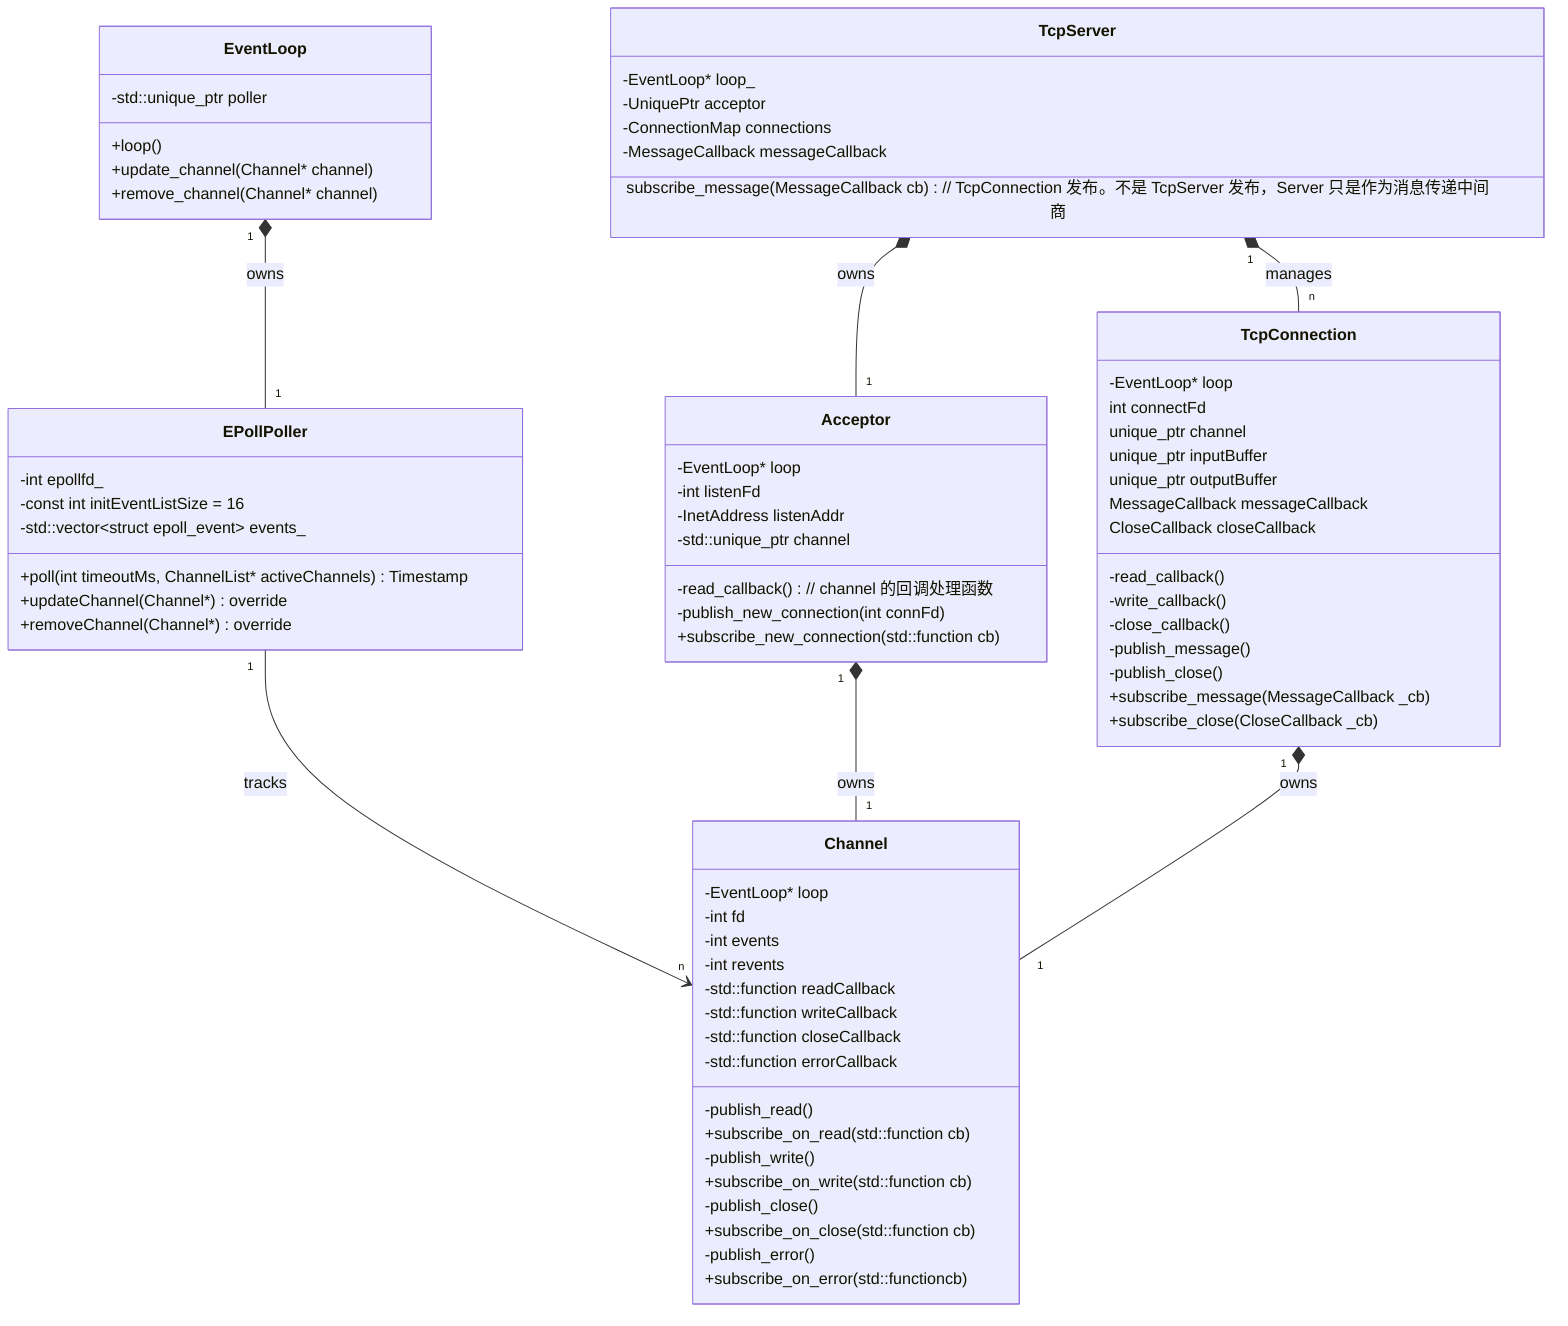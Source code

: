 %%{init: {'theme':'default'}}%%
classDiagram
    direction TD

    subgraph Reactor 核心
        class EventLoop {
            -std::unique_ptr<Poller> poller
            +loop()
            +update_channel(Channel* channel)
            +remove_channel(Channel* channel)
        }

        class EPollPoller {
            -int epollfd_
            -const int initEventListSize = 16
            -std::vector~struct epoll_event~ events_
            +poll(int timeoutMs, ChannelList* activeChannels) Timestamp
            +updateChannel(Channel*) override
            +removeChannel(Channel*) override
        }

        class Channel {
            -EventLoop* loop
            -int fd
            -int events
            -int revents
            -std::function readCallback
            -std::function writeCallback
            -std::function closeCallback
            -std::function errorCallback
            
            -publish_read()
            +subscribe_on_read(std::function cb)
            -publish_write()
            +subscribe_on_write(std::function cb)
            -publish_close()
            +subscribe_on_close(std::function cb)
            -publish_error()
            +subscribe_on_error(std::functioncb)
        }
    end

    subgraph TCP 网络层
        class TcpServer {
            -EventLoop* loop_
            -UniquePtr acceptor
            -ConnectionMap connections
            
            -MessageCallback messageCallback
            
            subscribe_message(MessageCallback cb) // TcpConnection 发布。不是 TcpServer 发布，Server 只是作为消息传递中间商
        }
        
        class Acceptor {
            -EventLoop* loop
            -int listenFd
            -InetAddress listenAddr
            -std::unique_ptr<Channel> channel
            
            -read_callback() // channel 的回调处理函数
            -publish_new_connection(int connFd)
            +subscribe_new_connection(std::function cb)
        }

        class TcpConnection {
            -EventLoop* loop
            int connectFd
            unique_ptr channel
            unique_ptr inputBuffer
            unique_ptr outputBuffer
            
            MessageCallback messageCallback
            CloseCallback closeCallback
            
            -read_callback()
            -write_callback()
            -close_callback()
            
            -publish_message()
            -publish_close()
            +subscribe_message(MessageCallback _cb)
            +subscribe_close(CloseCallback _cb)
        }

        
    end

    %% -- 继承关系 --
    
    %% -- 组合/聚合关系 (拥有) --
    EventLoop "1" *-- "1" EPollPoller: owns
    EPollPoller "1" --> "n" Channel: tracks
    
    Acceptor "1" *-- "1" Channel: owns
    TcpConnection "1" *-- "1" Channel: owns
    
    TcpServer "1" *-- "1" Acceptor: owns
    TcpServer "1" *-- "n" TcpConnection: manages